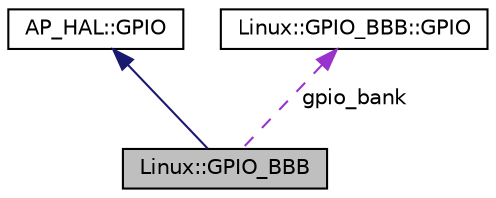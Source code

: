 digraph "Linux::GPIO_BBB"
{
 // INTERACTIVE_SVG=YES
  edge [fontname="Helvetica",fontsize="10",labelfontname="Helvetica",labelfontsize="10"];
  node [fontname="Helvetica",fontsize="10",shape=record];
  Node1 [label="Linux::GPIO_BBB",height=0.2,width=0.4,color="black", fillcolor="grey75", style="filled", fontcolor="black"];
  Node2 -> Node1 [dir="back",color="midnightblue",fontsize="10",style="solid",fontname="Helvetica"];
  Node2 [label="AP_HAL::GPIO",height=0.2,width=0.4,color="black", fillcolor="white", style="filled",URL="$classAP__HAL_1_1GPIO.html"];
  Node3 -> Node1 [dir="back",color="darkorchid3",fontsize="10",style="dashed",label=" gpio_bank" ,fontname="Helvetica"];
  Node3 [label="Linux::GPIO_BBB::GPIO",height=0.2,width=0.4,color="black", fillcolor="white", style="filled",URL="$structLinux_1_1GPIO__BBB_1_1GPIO.html"];
}
